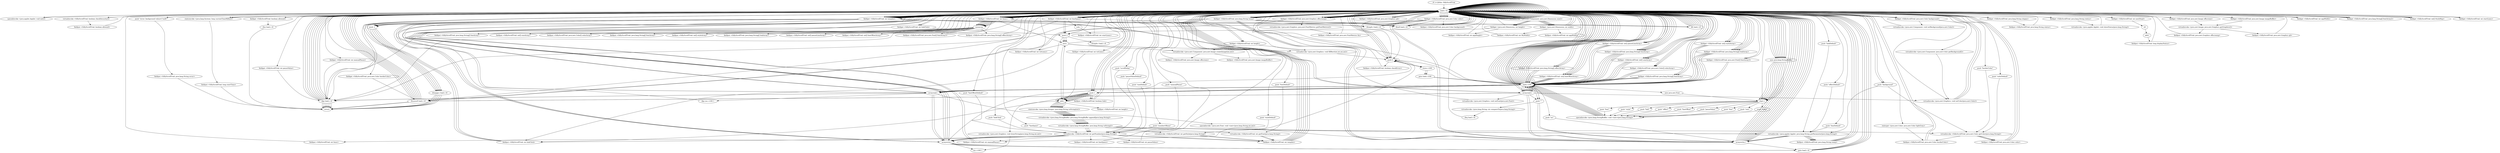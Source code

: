 digraph "" {
    "r0 := @this: SillyScrollTrial"
    "load.r r0"
    "r0 := @this: SillyScrollTrial"->"load.r r0";
    "specialinvoke <java.applet.Applet: void init()>"
    "load.r r0"->"specialinvoke <java.applet.Applet: void init()>";
    "specialinvoke <java.applet.Applet: void init()>"->"load.r r0";
    "load.r r0"->"load.r r0";
    "virtualinvoke <SillyScrollTrial: boolean checkSecurity()>"
    "load.r r0"->"virtualinvoke <SillyScrollTrial: boolean checkSecurity()>";
    "fieldput <SillyScrollTrial: boolean allowed>"
    "virtualinvoke <SillyScrollTrial: boolean checkSecurity()>"->"fieldput <SillyScrollTrial: boolean allowed>";
    "fieldput <SillyScrollTrial: boolean allowed>"->"load.r r0";
    "fieldget <SillyScrollTrial: boolean allowed>"
    "load.r r0"->"fieldget <SillyScrollTrial: boolean allowed>";
    "ifne load.r r0"
    "fieldget <SillyScrollTrial: boolean allowed>"->"ifne load.r r0";
    "return"
    "ifne load.r r0"->"return";
    "ifne load.r r0"->"load.r r0";
    "load.r r0"->"load.r r0";
    "fieldget <SillyScrollTrial: java.lang.String slogan>"
    "load.r r0"->"fieldget <SillyScrollTrial: java.lang.String slogan>";
    "fieldput <SillyScrollTrial: java.lang.String status>"
    "fieldget <SillyScrollTrial: java.lang.String slogan>"->"fieldput <SillyScrollTrial: java.lang.String status>";
    "fieldput <SillyScrollTrial: java.lang.String status>"->"load.r r0";
    "load.r r0"->"load.r r0";
    "fieldget <SillyScrollTrial: java.lang.String status>"
    "load.r r0"->"fieldget <SillyScrollTrial: java.lang.String status>";
    "virtualinvoke <java.applet.Applet: void showStatus(java.lang.String)>"
    "fieldget <SillyScrollTrial: java.lang.String status>"->"virtualinvoke <java.applet.Applet: void showStatus(java.lang.String)>";
    "virtualinvoke <java.applet.Applet: void showStatus(java.lang.String)>"->"load.r r0";
    "staticinvoke <java.lang.System: long currentTimeMillis()>"
    "load.r r0"->"staticinvoke <java.lang.System: long currentTimeMillis()>";
    "staticinvoke <java.lang.System: long currentTimeMillis()>"->"load.r r0";
    "fieldget <SillyScrollTrial: int nextDispl>"
    "load.r r0"->"fieldget <SillyScrollTrial: int nextDispl>";
    "i2l"
    "fieldget <SillyScrollTrial: int nextDispl>"->"i2l";
    "add.l"
    "i2l"->"add.l";
    "fieldput <SillyScrollTrial: long displayStatus>"
    "add.l"->"fieldput <SillyScrollTrial: long displayStatus>";
    "fieldput <SillyScrollTrial: long displayStatus>"->"load.r r0";
    "load.r r0"->"load.r r0";
    "push \"numberOflines\""
    "load.r r0"->"push \"numberOflines\"";
    "virtualinvoke <SillyScrollTrial: int getNumber(java.lang.String)>"
    "push \"numberOflines\""->"virtualinvoke <SillyScrollTrial: int getNumber(java.lang.String)>";
    "fieldput <SillyScrollTrial: int lines>"
    "virtualinvoke <SillyScrollTrial: int getNumber(java.lang.String)>"->"fieldput <SillyScrollTrial: int lines>";
    "fieldput <SillyScrollTrial: int lines>"->"load.r r0";
    "fieldget <SillyScrollTrial: int lines>"
    "load.r r0"->"fieldget <SillyScrollTrial: int lines>";
    "ifge load.r r0"
    "fieldget <SillyScrollTrial: int lines>"->"ifge load.r r0";
    "ifge load.r r0"->"return";
    "ifge load.r r0"->"load.r r0";
    "load.r r0"->"load.r r0";
    "load.r r0"->"fieldget <SillyScrollTrial: int lines>";
    "newarray"
    "fieldget <SillyScrollTrial: int lines>"->"newarray";
    "fieldput <SillyScrollTrial: java.lang.String[] lineArray>"
    "newarray"->"fieldput <SillyScrollTrial: java.lang.String[] lineArray>";
    "fieldput <SillyScrollTrial: java.lang.String[] lineArray>"->"load.r r0";
    "load.r r0"->"load.r r0";
    "load.r r0"->"fieldget <SillyScrollTrial: int lines>";
    "fieldget <SillyScrollTrial: int lines>"->"newarray";
    "fieldput <SillyScrollTrial: int[] sizeArray>"
    "newarray"->"fieldput <SillyScrollTrial: int[] sizeArray>";
    "fieldput <SillyScrollTrial: int[] sizeArray>"->"load.r r0";
    "load.r r0"->"load.r r0";
    "load.r r0"->"fieldget <SillyScrollTrial: int lines>";
    "fieldget <SillyScrollTrial: int lines>"->"newarray";
    "fieldput <SillyScrollTrial: java.awt.Color[] colorArray>"
    "newarray"->"fieldput <SillyScrollTrial: java.awt.Color[] colorArray>";
    "fieldput <SillyScrollTrial: java.awt.Color[] colorArray>"->"load.r r0";
    "load.r r0"->"load.r r0";
    "load.r r0"->"fieldget <SillyScrollTrial: int lines>";
    "fieldget <SillyScrollTrial: int lines>"->"newarray";
    "fieldput <SillyScrollTrial: java.lang.String[] fontArray>"
    "newarray"->"fieldput <SillyScrollTrial: java.lang.String[] fontArray>";
    "fieldput <SillyScrollTrial: java.lang.String[] fontArray>"->"load.r r0";
    "load.r r0"->"load.r r0";
    "load.r r0"->"fieldget <SillyScrollTrial: int lines>";
    "fieldget <SillyScrollTrial: int lines>"->"newarray";
    "fieldput <SillyScrollTrial: int[] styleArray>"
    "newarray"->"fieldput <SillyScrollTrial: int[] styleArray>";
    "fieldput <SillyScrollTrial: int[] styleArray>"->"load.r r0";
    "load.r r0"->"load.r r0";
    "load.r r0"->"fieldget <SillyScrollTrial: int lines>";
    "fieldget <SillyScrollTrial: int lines>"->"newarray";
    "fieldput <SillyScrollTrial: java.lang.String[] linkArray>"
    "newarray"->"fieldput <SillyScrollTrial: java.lang.String[] linkArray>";
    "fieldput <SillyScrollTrial: java.lang.String[] linkArray>"->"load.r r0";
    "load.r r0"->"load.r r0";
    "load.r r0"->"fieldget <SillyScrollTrial: int lines>";
    "fieldget <SillyScrollTrial: int lines>"->"newarray";
    "fieldput <SillyScrollTrial: int[] pauseLineArray>"
    "newarray"->"fieldput <SillyScrollTrial: int[] pauseLineArray>";
    "fieldput <SillyScrollTrial: int[] pauseLineArray>"->"load.r r0";
    "load.r r0"->"load.r r0";
    "load.r r0"->"fieldget <SillyScrollTrial: int lines>";
    "fieldget <SillyScrollTrial: int lines>"->"newarray";
    "fieldput <SillyScrollTrial: int[] lineOffsetArray>"
    "newarray"->"fieldput <SillyScrollTrial: int[] lineOffsetArray>";
    "fieldput <SillyScrollTrial: int[] lineOffsetArray>"->"load.r r0";
    "load.r r0"->"load.r r0";
    "load.r r0"->"fieldget <SillyScrollTrial: int lines>";
    "fieldget <SillyScrollTrial: int lines>"->"newarray";
    "fieldput <SillyScrollTrial: java.awt.Font[] fontArray3>"
    "newarray"->"fieldput <SillyScrollTrial: java.awt.Font[] fontArray3>";
    "fieldput <SillyScrollTrial: java.awt.Font[] fontArray3>"->"load.r r0";
    "load.r r0"->"load.r r0";
    "load.r r0"->"fieldget <SillyScrollTrial: int lines>";
    "fieldget <SillyScrollTrial: int lines>"->"newarray";
    "fieldput <SillyScrollTrial: java.lang.String[] effectArray>"
    "newarray"->"fieldput <SillyScrollTrial: java.lang.String[] effectArray>";
    "fieldput <SillyScrollTrial: java.lang.String[] effectArray>"->"load.r r0";
    "load.r r0"->"load.r r0";
    "push \"borderColor\""
    "load.r r0"->"push \"borderColor\"";
    "virtualinvoke <SillyScrollTrial: java.awt.Color getColor(java.lang.String)>"
    "push \"borderColor\""->"virtualinvoke <SillyScrollTrial: java.awt.Color getColor(java.lang.String)>";
    "fieldput <SillyScrollTrial: java.awt.Color borderColor>"
    "virtualinvoke <SillyScrollTrial: java.awt.Color getColor(java.lang.String)>"->"fieldput <SillyScrollTrial: java.awt.Color borderColor>";
    "fieldput <SillyScrollTrial: java.awt.Color borderColor>"->"load.r r0";
    "fieldget <SillyScrollTrial: java.awt.Color borderColor>"
    "load.r r0"->"fieldget <SillyScrollTrial: java.awt.Color borderColor>";
    "ifnonnull load.r r0"
    "fieldget <SillyScrollTrial: java.awt.Color borderColor>"->"ifnonnull load.r r0";
    "ifnonnull load.r r0"->"load.r r0";
    "staticget <java.awt.Color: java.awt.Color lightGray>"
    "load.r r0"->"staticget <java.awt.Color: java.awt.Color lightGray>";
    "staticget <java.awt.Color: java.awt.Color lightGray>"->"fieldput <SillyScrollTrial: java.awt.Color borderColor>";
    "fieldput <SillyScrollTrial: java.awt.Color borderColor>"->"load.r r0";
    "load.r r0"->"load.r r0";
    "push \"manualPause\""
    "load.r r0"->"push \"manualPause\"";
    "push \"manualPause\""->"virtualinvoke <SillyScrollTrial: int getNumber(java.lang.String)>";
    "fieldput <SillyScrollTrial: int manualPause>"
    "virtualinvoke <SillyScrollTrial: int getNumber(java.lang.String)>"->"fieldput <SillyScrollTrial: int manualPause>";
    "fieldput <SillyScrollTrial: int manualPause>"->"load.r r0";
    "fieldget <SillyScrollTrial: int manualPause>"
    "load.r r0"->"fieldget <SillyScrollTrial: int manualPause>";
    "fieldget <SillyScrollTrial: int manualPause>"->"ifge load.r r0";
    "ifge load.r r0"->"load.r r0";
    "push 0"
    "load.r r0"->"push 0";
    "push 0"->"fieldput <SillyScrollTrial: int manualPause>";
    "fieldput <SillyScrollTrial: int manualPause>"->"load.r r0";
    "load.r r0"->"load.r r0";
    "push \"linkClick\""
    "load.r r0"->"push \"linkClick\"";
    "push \"linkClick\""->"virtualinvoke <SillyScrollTrial: int getNumber(java.lang.String)>";
    "fieldput <SillyScrollTrial: int linkClick>"
    "virtualinvoke <SillyScrollTrial: int getNumber(java.lang.String)>"->"fieldput <SillyScrollTrial: int linkClick>";
    "fieldput <SillyScrollTrial: int linkClick>"->"load.r r0";
    "fieldget <SillyScrollTrial: int linkClick>"
    "load.r r0"->"fieldget <SillyScrollTrial: int linkClick>";
    "fieldget <SillyScrollTrial: int linkClick>"->"ifge load.r r0";
    "ifge load.r r0"->"load.r r0";
    "push 1"
    "load.r r0"->"push 1";
    "push 1"->"fieldput <SillyScrollTrial: int linkClick>";
    "fieldput <SillyScrollTrial: int linkClick>"->"load.r r0";
    "load.r r0"->"fieldget <SillyScrollTrial: int linkClick>";
    "push 2"
    "fieldget <SillyScrollTrial: int linkClick>"->"push 2";
    "ifcmple.i load.r r0"
    "push 2"->"ifcmple.i load.r r0";
    "ifcmple.i load.r r0"->"load.r r0";
    "load.r r0"->"push 2";
    "push 2"->"fieldput <SillyScrollTrial: int linkClick>";
    "fieldput <SillyScrollTrial: int linkClick>"->"load.r r0";
    "load.r r0"->"load.r r0";
    "push \"background\""
    "load.r r0"->"push \"background\"";
    "virtualinvoke <java.applet.Applet: java.lang.String getParameter(java.lang.String)>"
    "push \"background\""->"virtualinvoke <java.applet.Applet: java.lang.String getParameter(java.lang.String)>";
    "fieldput <SillyScrollTrial: java.lang.String temp>"
    "virtualinvoke <java.applet.Applet: java.lang.String getParameter(java.lang.String)>"->"fieldput <SillyScrollTrial: java.lang.String temp>";
    "fieldput <SillyScrollTrial: java.lang.String temp>"->"load.r r0";
    "fieldget <SillyScrollTrial: java.lang.String temp>"
    "load.r r0"->"fieldget <SillyScrollTrial: java.lang.String temp>";
    "fieldget <SillyScrollTrial: java.lang.String temp>"->"ifnonnull load.r r0";
    "ifnonnull load.r r0"->"load.r r0";
    "push \"error: background value=\\\"null\\\"\""
    "load.r r0"->"push \"error: background value=\\\"null\\\"\"";
    "fieldput <SillyScrollTrial: java.lang.String error>"
    "push \"error: background value=\\\"null\\\"\""->"fieldput <SillyScrollTrial: java.lang.String error>";
    "fieldput <SillyScrollTrial: java.lang.String error>"->"return";
    "ifnonnull load.r r0"->"load.r r0";
    "load.r r0"->"load.r r0";
    "load.r r0"->"push \"background\"";
    "push \"background\""->"virtualinvoke <SillyScrollTrial: java.awt.Color getColor(java.lang.String)>";
    "fieldput <SillyScrollTrial: java.awt.Color color>"
    "virtualinvoke <SillyScrollTrial: java.awt.Color getColor(java.lang.String)>"->"fieldput <SillyScrollTrial: java.awt.Color color>";
    "fieldput <SillyScrollTrial: java.awt.Color color>"->"load.r r0";
    "fieldget <SillyScrollTrial: java.awt.Color color>"
    "load.r r0"->"fieldget <SillyScrollTrial: java.awt.Color color>";
    "fieldget <SillyScrollTrial: java.awt.Color color>"->"ifnonnull load.r r0";
    "ifnonnull load.r r0"->"return";
    "ifnonnull load.r r0"->"load.r r0";
    "load.r r0"->"load.r r0";
    "load.r r0"->"fieldget <SillyScrollTrial: java.awt.Color color>";
    "fieldput <SillyScrollTrial: java.awt.Color background>"
    "fieldget <SillyScrollTrial: java.awt.Color color>"->"fieldput <SillyScrollTrial: java.awt.Color background>";
    "fieldput <SillyScrollTrial: java.awt.Color background>"->"load.r r0";
    "load.r r0"->"load.r r0";
    "fieldget <SillyScrollTrial: java.awt.Color background>"
    "load.r r0"->"fieldget <SillyScrollTrial: java.awt.Color background>";
    "virtualinvoke <java.awt.Component: void setBackground(java.awt.Color)>"
    "fieldget <SillyScrollTrial: java.awt.Color background>"->"virtualinvoke <java.awt.Component: void setBackground(java.awt.Color)>";
    "virtualinvoke <java.awt.Component: void setBackground(java.awt.Color)>"->"load.r r0";
    "load.r r0"->"load.r r0";
    "push \"lineSpace\""
    "load.r r0"->"push \"lineSpace\"";
    "push \"lineSpace\""->"virtualinvoke <SillyScrollTrial: int getNumber(java.lang.String)>";
    "fieldput <SillyScrollTrial: int lineSpace>"
    "virtualinvoke <SillyScrollTrial: int getNumber(java.lang.String)>"->"fieldput <SillyScrollTrial: int lineSpace>";
    "fieldput <SillyScrollTrial: int lineSpace>"->"load.r r0";
    "fieldget <SillyScrollTrial: int lineSpace>"
    "load.r r0"->"fieldget <SillyScrollTrial: int lineSpace>";
    "fieldget <SillyScrollTrial: int lineSpace>"->"ifge load.r r0";
    "ifge load.r r0"->"return";
    "ifge load.r r0"->"load.r r0";
    "load.r r0"->"load.r r0";
    "push \"scrollDelay\""
    "load.r r0"->"push \"scrollDelay\"";
    "push \"scrollDelay\""->"virtualinvoke <SillyScrollTrial: int getNumber(java.lang.String)>";
    "fieldput <SillyScrollTrial: int pauseValue>"
    "virtualinvoke <SillyScrollTrial: int getNumber(java.lang.String)>"->"fieldput <SillyScrollTrial: int pauseValue>";
    "fieldput <SillyScrollTrial: int pauseValue>"->"load.r r0";
    "fieldget <SillyScrollTrial: int pauseValue>"
    "load.r r0"->"fieldget <SillyScrollTrial: int pauseValue>";
    "fieldget <SillyScrollTrial: int pauseValue>"->"ifge load.r r0";
    "ifge load.r r0"->"return";
    "ifge load.r r0"->"load.r r0";
    "load.r r0"->"load.r r0";
    "virtualinvoke <java.awt.Component: java.awt.Dimension size()>"
    "load.r r0"->"virtualinvoke <java.awt.Component: java.awt.Dimension size()>";
    "fieldget <java.awt.Dimension: int height>"
    "virtualinvoke <java.awt.Component: java.awt.Dimension size()>"->"fieldget <java.awt.Dimension: int height>";
    "fieldget <java.awt.Dimension: int height>"->"load.r r0";
    "load.r r0"->"fieldget <SillyScrollTrial: int lineSpace>";
    "sub.i"
    "fieldget <SillyScrollTrial: int lineSpace>"->"sub.i";
    "fieldput <SillyScrollTrial: int startLines>"
    "sub.i"->"fieldput <SillyScrollTrial: int startLines>";
    "fieldput <SillyScrollTrial: int startLines>"->"load.r r0";
    "load.r r0"->"load.r r0";
    "load.r r0"->"fieldget <SillyScrollTrial: int lineSpace>";
    "fieldget <SillyScrollTrial: int lineSpace>"->"load.r r0";
    "load.r r0"->"fieldget <SillyScrollTrial: int lines>";
    "mul.i"
    "fieldget <SillyScrollTrial: int lines>"->"mul.i";
    "fieldput <SillyScrollTrial: int totLines>"
    "mul.i"->"fieldput <SillyScrollTrial: int totLines>";
    "fieldput <SillyScrollTrial: int totLines>"->"load.r r0";
    "load.r r0"->"load.r r0";
    "load.r r0"->"virtualinvoke <java.awt.Component: java.awt.Dimension size()>";
    "virtualinvoke <java.awt.Component: java.awt.Dimension size()>"->"fieldget <java.awt.Dimension: int height>";
    "fieldget <java.awt.Dimension: int height>"->"push 2";
    "push 2"->"mul.i";
    "mul.i"->"load.r r0";
    "fieldget <SillyScrollTrial: int totLines>"
    "load.r r0"->"fieldget <SillyScrollTrial: int totLines>";
    "add.i"
    "fieldget <SillyScrollTrial: int totLines>"->"add.i";
    "fieldput <SillyScrollTrial: int height>"
    "add.i"->"fieldput <SillyScrollTrial: int height>";
    "fieldput <SillyScrollTrial: int height>"->"load.r r0";
    "load.r r0"->"load.r r0";
    "load.r r0"->"load.r r0";
    "load.r r0"->"virtualinvoke <java.awt.Component: java.awt.Dimension size()>";
    "fieldget <java.awt.Dimension: int width>"
    "virtualinvoke <java.awt.Component: java.awt.Dimension size()>"->"fieldget <java.awt.Dimension: int width>";
    "fieldget <java.awt.Dimension: int width>"->"load.r r0";
    "fieldget <SillyScrollTrial: int height>"
    "load.r r0"->"fieldget <SillyScrollTrial: int height>";
    "virtualinvoke <java.awt.Component: java.awt.Image createImage(int,int)>"
    "fieldget <SillyScrollTrial: int height>"->"virtualinvoke <java.awt.Component: java.awt.Image createImage(int,int)>";
    "fieldput <SillyScrollTrial: java.awt.Image offscreen>"
    "virtualinvoke <java.awt.Component: java.awt.Image createImage(int,int)>"->"fieldput <SillyScrollTrial: java.awt.Image offscreen>";
    "fieldput <SillyScrollTrial: java.awt.Image offscreen>"->"load.r r0";
    "load.r r0"->"load.r r0";
    "fieldget <SillyScrollTrial: java.awt.Image offscreen>"
    "load.r r0"->"fieldget <SillyScrollTrial: java.awt.Image offscreen>";
    "virtualinvoke <java.awt.Image: java.awt.Graphics getGraphics()>"
    "fieldget <SillyScrollTrial: java.awt.Image offscreen>"->"virtualinvoke <java.awt.Image: java.awt.Graphics getGraphics()>";
    "fieldput <SillyScrollTrial: java.awt.Graphics offscreeng>"
    "virtualinvoke <java.awt.Image: java.awt.Graphics getGraphics()>"->"fieldput <SillyScrollTrial: java.awt.Graphics offscreeng>";
    "fieldput <SillyScrollTrial: java.awt.Graphics offscreeng>"->"load.r r0";
    "fieldget <SillyScrollTrial: java.awt.Graphics offscreeng>"
    "load.r r0"->"fieldget <SillyScrollTrial: java.awt.Graphics offscreeng>";
    "fieldget <SillyScrollTrial: java.awt.Graphics offscreeng>"->"load.r r0";
    "virtualinvoke <java.awt.Component: java.awt.Color getBackground()>"
    "load.r r0"->"virtualinvoke <java.awt.Component: java.awt.Color getBackground()>";
    "virtualinvoke <java.awt.Graphics: void setColor(java.awt.Color)>"
    "virtualinvoke <java.awt.Component: java.awt.Color getBackground()>"->"virtualinvoke <java.awt.Graphics: void setColor(java.awt.Color)>";
    "virtualinvoke <java.awt.Graphics: void setColor(java.awt.Color)>"->"load.r r0";
    "load.r r0"->"fieldget <SillyScrollTrial: java.awt.Graphics offscreeng>";
    "fieldget <SillyScrollTrial: java.awt.Graphics offscreeng>"->"push 0";
    "push 0"->"push 0";
    "push 0"->"load.r r0";
    "load.r r0"->"virtualinvoke <java.awt.Component: java.awt.Dimension size()>";
    "virtualinvoke <java.awt.Component: java.awt.Dimension size()>"->"fieldget <java.awt.Dimension: int width>";
    "fieldget <java.awt.Dimension: int width>"->"load.r r0";
    "load.r r0"->"fieldget <SillyScrollTrial: int height>";
    "virtualinvoke <java.awt.Graphics: void fillRect(int,int,int,int)>"
    "fieldget <SillyScrollTrial: int height>"->"virtualinvoke <java.awt.Graphics: void fillRect(int,int,int,int)>";
    "virtualinvoke <java.awt.Graphics: void fillRect(int,int,int,int)>"->"push 0";
    "store.i i100"
    "push 0"->"store.i i100";
    "goto load.i i100"
    "store.i i100"->"goto load.i i100";
    "load.i i100"
    "goto load.i i100"->"load.i i100";
    "load.i i100"->"load.r r0";
    "load.r r0"->"fieldget <SillyScrollTrial: int lines>";
    "ifcmplt.i load.r r0"
    "fieldget <SillyScrollTrial: int lines>"->"ifcmplt.i load.r r0";
    "ifcmplt.i load.r r0"->"push 0";
    "push 0"->"store.i i100";
    "store.i i100"->"goto load.i i100";
    "goto load.i i100"->"load.i i100";
    "load.i i100"->"load.r r0";
    "load.r r0"->"fieldget <SillyScrollTrial: int lines>";
    "fieldget <SillyScrollTrial: int lines>"->"ifcmplt.i load.r r0";
    "ifcmplt.i load.r r0"->"load.r r0";
    "load.r r0"->"push 0";
    "fieldput <SillyScrollTrial: boolean checkError>"
    "push 0"->"fieldput <SillyScrollTrial: boolean checkError>";
    "fieldput <SillyScrollTrial: boolean checkError>"->"load.r r0";
    "load.r r0"->"load.r r0";
    "load.r r0"->"virtualinvoke <java.awt.Component: java.awt.Dimension size()>";
    "virtualinvoke <java.awt.Component: java.awt.Dimension size()>"->"fieldget <java.awt.Dimension: int width>";
    "fieldput <SillyScrollTrial: int MyWidth>"
    "fieldget <java.awt.Dimension: int width>"->"fieldput <SillyScrollTrial: int MyWidth>";
    "fieldput <SillyScrollTrial: int MyWidth>"->"load.r r0";
    "load.r r0"->"load.r r0";
    "load.r r0"->"virtualinvoke <java.awt.Component: java.awt.Dimension size()>";
    "virtualinvoke <java.awt.Component: java.awt.Dimension size()>"->"fieldget <java.awt.Dimension: int width>";
    "fieldput <SillyScrollTrial: int appWidth>"
    "fieldget <java.awt.Dimension: int width>"->"fieldput <SillyScrollTrial: int appWidth>";
    "fieldput <SillyScrollTrial: int appWidth>"->"load.r r0";
    "load.r r0"->"load.r r0";
    "load.r r0"->"virtualinvoke <java.awt.Component: java.awt.Dimension size()>";
    "virtualinvoke <java.awt.Component: java.awt.Dimension size()>"->"fieldget <java.awt.Dimension: int height>";
    "fieldput <SillyScrollTrial: int appHeight>"
    "fieldget <java.awt.Dimension: int height>"->"fieldput <SillyScrollTrial: int appHeight>";
    "fieldput <SillyScrollTrial: int appHeight>"->"load.r r0";
    "load.r r0"->"load.r r0";
    "load.r r0"->"load.r r0";
    "fieldget <SillyScrollTrial: int appWidth>"
    "load.r r0"->"fieldget <SillyScrollTrial: int appWidth>";
    "fieldget <SillyScrollTrial: int appWidth>"->"load.r r0";
    "load.r r0"->"fieldget <SillyScrollTrial: int lineSpace>";
    "fieldget <SillyScrollTrial: int lineSpace>"->"push 2";
    "push 2"->"mul.i";
    "mul.i"->"virtualinvoke <java.awt.Component: java.awt.Image createImage(int,int)>";
    "fieldput <SillyScrollTrial: java.awt.Image imageBuffer>"
    "virtualinvoke <java.awt.Component: java.awt.Image createImage(int,int)>"->"fieldput <SillyScrollTrial: java.awt.Image imageBuffer>";
    "fieldput <SillyScrollTrial: java.awt.Image imageBuffer>"->"load.r r0";
    "load.r r0"->"load.r r0";
    "fieldget <SillyScrollTrial: java.awt.Image imageBuffer>"
    "load.r r0"->"fieldget <SillyScrollTrial: java.awt.Image imageBuffer>";
    "fieldget <SillyScrollTrial: java.awt.Image imageBuffer>"->"virtualinvoke <java.awt.Image: java.awt.Graphics getGraphics()>";
    "fieldput <SillyScrollTrial: java.awt.Graphics gb>"
    "virtualinvoke <java.awt.Image: java.awt.Graphics getGraphics()>"->"fieldput <SillyScrollTrial: java.awt.Graphics gb>";
    "fieldput <SillyScrollTrial: java.awt.Graphics gb>"->"load.r r0";
    "fieldget <SillyScrollTrial: java.awt.Graphics gb>"
    "load.r r0"->"fieldget <SillyScrollTrial: java.awt.Graphics gb>";
    "fieldget <SillyScrollTrial: java.awt.Graphics gb>"->"load.r r0";
    "load.r r0"->"fieldget <SillyScrollTrial: java.awt.Color background>";
    "fieldget <SillyScrollTrial: java.awt.Color background>"->"virtualinvoke <java.awt.Graphics: void setColor(java.awt.Color)>";
    "virtualinvoke <java.awt.Graphics: void setColor(java.awt.Color)>"->"load.r r0";
    "load.r r0"->"fieldget <SillyScrollTrial: java.awt.Graphics gb>";
    "fieldget <SillyScrollTrial: java.awt.Graphics gb>"->"push 0";
    "push 0"->"push 0";
    "push 0"->"load.r r0";
    "load.r r0"->"virtualinvoke <java.awt.Component: java.awt.Dimension size()>";
    "virtualinvoke <java.awt.Component: java.awt.Dimension size()>"->"fieldget <java.awt.Dimension: int width>";
    "fieldget <java.awt.Dimension: int width>"->"load.r r0";
    "load.r r0"->"fieldget <SillyScrollTrial: int lineSpace>";
    "fieldget <SillyScrollTrial: int lineSpace>"->"push 2";
    "push 2"->"mul.i";
    "mul.i"->"virtualinvoke <java.awt.Graphics: void fillRect(int,int,int,int)>";
    "virtualinvoke <java.awt.Graphics: void fillRect(int,int,int,int)>"->"load.r r0";
    "load.r r0"->"staticinvoke <java.lang.System: long currentTimeMillis()>";
    "fieldput <SillyScrollTrial: long startTime>"
    "staticinvoke <java.lang.System: long currentTimeMillis()>"->"fieldput <SillyScrollTrial: long startTime>";
    "fieldput <SillyScrollTrial: long startTime>"->"return";
    "ifcmplt.i load.r r0"->"load.r r0";
    "load.r r0"->"load.r r0";
    "new java.lang.StringBuffer"
    "load.r r0"->"new java.lang.StringBuffer";
    "dup1.r"
    "new java.lang.StringBuffer"->"dup1.r";
    "push \"effect\""
    "dup1.r"->"push \"effect\"";
    "specialinvoke <java.lang.StringBuffer: void <init>(java.lang.String)>"
    "push \"effect\""->"specialinvoke <java.lang.StringBuffer: void <init>(java.lang.String)>";
    "specialinvoke <java.lang.StringBuffer: void <init>(java.lang.String)>"->"load.i i100";
    "load.i i100"->"push 1";
    "push 1"->"add.i";
    "staticinvoke <java.lang.Integer: java.lang.String toString(int)>"
    "add.i"->"staticinvoke <java.lang.Integer: java.lang.String toString(int)>";
    "virtualinvoke <java.lang.StringBuffer: java.lang.StringBuffer append(java.lang.String)>"
    "staticinvoke <java.lang.Integer: java.lang.String toString(int)>"->"virtualinvoke <java.lang.StringBuffer: java.lang.StringBuffer append(java.lang.String)>";
    "virtualinvoke <java.lang.StringBuffer: java.lang.String toString()>"
    "virtualinvoke <java.lang.StringBuffer: java.lang.StringBuffer append(java.lang.String)>"->"virtualinvoke <java.lang.StringBuffer: java.lang.String toString()>";
    "virtualinvoke <java.lang.StringBuffer: java.lang.String toString()>"->"virtualinvoke <java.applet.Applet: java.lang.String getParameter(java.lang.String)>";
    "virtualinvoke <java.applet.Applet: java.lang.String getParameter(java.lang.String)>"->"fieldput <SillyScrollTrial: java.lang.String temp>";
    "fieldput <SillyScrollTrial: java.lang.String temp>"->"load.r r0";
    "load.r r0"->"fieldget <SillyScrollTrial: java.lang.String temp>";
    "ifnull load.r r0"
    "fieldget <SillyScrollTrial: java.lang.String temp>"->"ifnull load.r r0";
    "ifnull load.r r0"->"load.r r0";
    "fieldget <SillyScrollTrial: java.lang.String[] effectArray>"
    "load.r r0"->"fieldget <SillyScrollTrial: java.lang.String[] effectArray>";
    "fieldget <SillyScrollTrial: java.lang.String[] effectArray>"->"load.i i100";
    "load.i i100"->"load.r r0";
    "load.r r0"->"fieldget <SillyScrollTrial: java.lang.String temp>";
    "arraywrite.r"
    "fieldget <SillyScrollTrial: java.lang.String temp>"->"arraywrite.r";
    "arraywrite.r"->"load.r r0";
    "load.r r0"->"load.r r0";
    "load.r r0"->"new java.lang.StringBuffer";
    "new java.lang.StringBuffer"->"dup1.r";
    "push \"lineOffset\""
    "dup1.r"->"push \"lineOffset\"";
    "push \"lineOffset\""->"specialinvoke <java.lang.StringBuffer: void <init>(java.lang.String)>";
    "specialinvoke <java.lang.StringBuffer: void <init>(java.lang.String)>"->"load.i i100";
    "load.i i100"->"push 1";
    "push 1"->"add.i";
    "add.i"->"staticinvoke <java.lang.Integer: java.lang.String toString(int)>";
    "staticinvoke <java.lang.Integer: java.lang.String toString(int)>"->"virtualinvoke <java.lang.StringBuffer: java.lang.StringBuffer append(java.lang.String)>";
    "virtualinvoke <java.lang.StringBuffer: java.lang.StringBuffer append(java.lang.String)>"->"virtualinvoke <java.lang.StringBuffer: java.lang.String toString()>";
    "virtualinvoke <java.lang.StringBuffer: java.lang.String toString()>"->"virtualinvoke <SillyScrollTrial: int getNumber(java.lang.String)>";
    "fieldput <SillyScrollTrial: int tempInt>"
    "virtualinvoke <SillyScrollTrial: int getNumber(java.lang.String)>"->"fieldput <SillyScrollTrial: int tempInt>";
    "fieldput <SillyScrollTrial: int tempInt>"->"load.r r0";
    "fieldget <SillyScrollTrial: int tempInt>"
    "load.r r0"->"fieldget <SillyScrollTrial: int tempInt>";
    "iflt load.r r0"
    "fieldget <SillyScrollTrial: int tempInt>"->"iflt load.r r0";
    "iflt load.r r0"->"load.r r0";
    "fieldget <SillyScrollTrial: int[] lineOffsetArray>"
    "load.r r0"->"fieldget <SillyScrollTrial: int[] lineOffsetArray>";
    "fieldget <SillyScrollTrial: int[] lineOffsetArray>"->"load.i i100";
    "load.i i100"->"load.r r0";
    "load.r r0"->"fieldget <SillyScrollTrial: int tempInt>";
    "arraywrite.i"
    "fieldget <SillyScrollTrial: int tempInt>"->"arraywrite.i";
    "goto load.r r0"
    "arraywrite.i"->"goto load.r r0";
    "goto load.r r0"->"load.r r0";
    "load.r r0"->"load.r r0";
    "load.r r0"->"new java.lang.StringBuffer";
    "new java.lang.StringBuffer"->"dup1.r";
    "push \"pauseValue\""
    "dup1.r"->"push \"pauseValue\"";
    "push \"pauseValue\""->"specialinvoke <java.lang.StringBuffer: void <init>(java.lang.String)>";
    "specialinvoke <java.lang.StringBuffer: void <init>(java.lang.String)>"->"load.i i100";
    "load.i i100"->"push 1";
    "push 1"->"add.i";
    "add.i"->"staticinvoke <java.lang.Integer: java.lang.String toString(int)>";
    "staticinvoke <java.lang.Integer: java.lang.String toString(int)>"->"virtualinvoke <java.lang.StringBuffer: java.lang.StringBuffer append(java.lang.String)>";
    "virtualinvoke <java.lang.StringBuffer: java.lang.StringBuffer append(java.lang.String)>"->"virtualinvoke <java.lang.StringBuffer: java.lang.String toString()>";
    "virtualinvoke <java.lang.StringBuffer: java.lang.String toString()>"->"virtualinvoke <SillyScrollTrial: int getNumber(java.lang.String)>";
    "virtualinvoke <SillyScrollTrial: int getNumber(java.lang.String)>"->"fieldput <SillyScrollTrial: int tempInt>";
    "fieldput <SillyScrollTrial: int tempInt>"->"load.r r0";
    "load.r r0"->"fieldget <SillyScrollTrial: int tempInt>";
    "fieldget <SillyScrollTrial: int tempInt>"->"iflt load.r r0";
    "iflt load.r r0"->"load.r r0";
    "fieldget <SillyScrollTrial: int[] pauseLineArray>"
    "load.r r0"->"fieldget <SillyScrollTrial: int[] pauseLineArray>";
    "fieldget <SillyScrollTrial: int[] pauseLineArray>"->"load.i i100";
    "load.i i100"->"load.r r0";
    "load.r r0"->"fieldget <SillyScrollTrial: int tempInt>";
    "fieldget <SillyScrollTrial: int tempInt>"->"arraywrite.i";
    "arraywrite.i"->"goto load.r r0";
    "goto load.r r0"->"load.r r0";
    "load.r r0"->"load.r r0";
    "load.r r0"->"new java.lang.StringBuffer";
    "new java.lang.StringBuffer"->"dup1.r";
    "push \"line\""
    "dup1.r"->"push \"line\"";
    "push \"line\""->"specialinvoke <java.lang.StringBuffer: void <init>(java.lang.String)>";
    "specialinvoke <java.lang.StringBuffer: void <init>(java.lang.String)>"->"load.i i100";
    "load.i i100"->"push 1";
    "push 1"->"add.i";
    "add.i"->"staticinvoke <java.lang.Integer: java.lang.String toString(int)>";
    "staticinvoke <java.lang.Integer: java.lang.String toString(int)>"->"virtualinvoke <java.lang.StringBuffer: java.lang.StringBuffer append(java.lang.String)>";
    "virtualinvoke <java.lang.StringBuffer: java.lang.StringBuffer append(java.lang.String)>"->"virtualinvoke <java.lang.StringBuffer: java.lang.String toString()>";
    "virtualinvoke <java.lang.StringBuffer: java.lang.String toString()>"->"virtualinvoke <java.applet.Applet: java.lang.String getParameter(java.lang.String)>";
    "virtualinvoke <java.applet.Applet: java.lang.String getParameter(java.lang.String)>"->"fieldput <SillyScrollTrial: java.lang.String temp>";
    "fieldput <SillyScrollTrial: java.lang.String temp>"->"load.r r0";
    "load.r r0"->"fieldget <SillyScrollTrial: java.lang.String temp>";
    "fieldget <SillyScrollTrial: java.lang.String temp>"->"ifnull load.r r0";
    "ifnull load.r r0"->"load.r r0";
    "fieldget <SillyScrollTrial: java.lang.String[] lineArray>"
    "load.r r0"->"fieldget <SillyScrollTrial: java.lang.String[] lineArray>";
    "fieldget <SillyScrollTrial: java.lang.String[] lineArray>"->"load.i i100";
    "load.i i100"->"load.r r0";
    "load.r r0"->"fieldget <SillyScrollTrial: java.lang.String temp>";
    "fieldget <SillyScrollTrial: java.lang.String temp>"->"arraywrite.r";
    "arraywrite.r"->"load.r r0";
    "load.r r0"->"load.r r0";
    "load.r r0"->"new java.lang.StringBuffer";
    "new java.lang.StringBuffer"->"dup1.r";
    "push \"size\""
    "dup1.r"->"push \"size\"";
    "push \"size\""->"specialinvoke <java.lang.StringBuffer: void <init>(java.lang.String)>";
    "specialinvoke <java.lang.StringBuffer: void <init>(java.lang.String)>"->"load.i i100";
    "load.i i100"->"push 1";
    "push 1"->"add.i";
    "add.i"->"staticinvoke <java.lang.Integer: java.lang.String toString(int)>";
    "staticinvoke <java.lang.Integer: java.lang.String toString(int)>"->"virtualinvoke <java.lang.StringBuffer: java.lang.StringBuffer append(java.lang.String)>";
    "virtualinvoke <java.lang.StringBuffer: java.lang.StringBuffer append(java.lang.String)>"->"virtualinvoke <java.lang.StringBuffer: java.lang.String toString()>";
    "virtualinvoke <java.lang.StringBuffer: java.lang.String toString()>"->"virtualinvoke <SillyScrollTrial: int getNumber(java.lang.String)>";
    "virtualinvoke <SillyScrollTrial: int getNumber(java.lang.String)>"->"fieldput <SillyScrollTrial: int tempInt>";
    "fieldput <SillyScrollTrial: int tempInt>"->"load.r r0";
    "load.r r0"->"fieldget <SillyScrollTrial: int tempInt>";
    "fieldget <SillyScrollTrial: int tempInt>"->"iflt load.r r0";
    "iflt load.r r0"->"load.r r0";
    "fieldget <SillyScrollTrial: int[] sizeArray>"
    "load.r r0"->"fieldget <SillyScrollTrial: int[] sizeArray>";
    "fieldget <SillyScrollTrial: int[] sizeArray>"->"load.i i100";
    "load.i i100"->"load.r r0";
    "load.r r0"->"fieldget <SillyScrollTrial: int tempInt>";
    "fieldget <SillyScrollTrial: int tempInt>"->"arraywrite.i";
    "arraywrite.i"->"goto load.r r0";
    "goto load.r r0"->"load.r r0";
    "load.r r0"->"load.r r0";
    "load.r r0"->"new java.lang.StringBuffer";
    "new java.lang.StringBuffer"->"dup1.r";
    "push \"color\""
    "dup1.r"->"push \"color\"";
    "push \"color\""->"specialinvoke <java.lang.StringBuffer: void <init>(java.lang.String)>";
    "specialinvoke <java.lang.StringBuffer: void <init>(java.lang.String)>"->"load.i i100";
    "load.i i100"->"push 1";
    "push 1"->"add.i";
    "add.i"->"staticinvoke <java.lang.Integer: java.lang.String toString(int)>";
    "staticinvoke <java.lang.Integer: java.lang.String toString(int)>"->"virtualinvoke <java.lang.StringBuffer: java.lang.StringBuffer append(java.lang.String)>";
    "virtualinvoke <java.lang.StringBuffer: java.lang.StringBuffer append(java.lang.String)>"->"virtualinvoke <java.lang.StringBuffer: java.lang.String toString()>";
    "virtualinvoke <java.lang.StringBuffer: java.lang.String toString()>"->"virtualinvoke <SillyScrollTrial: java.awt.Color getColor(java.lang.String)>";
    "virtualinvoke <SillyScrollTrial: java.awt.Color getColor(java.lang.String)>"->"fieldput <SillyScrollTrial: java.awt.Color color>";
    "fieldput <SillyScrollTrial: java.awt.Color color>"->"load.r r0";
    "load.r r0"->"fieldget <SillyScrollTrial: java.awt.Color color>";
    "fieldget <SillyScrollTrial: java.awt.Color color>"->"ifnull load.r r0";
    "ifnull load.r r0"->"load.r r0";
    "fieldget <SillyScrollTrial: java.awt.Color[] colorArray>"
    "load.r r0"->"fieldget <SillyScrollTrial: java.awt.Color[] colorArray>";
    "fieldget <SillyScrollTrial: java.awt.Color[] colorArray>"->"load.i i100";
    "load.i i100"->"load.r r0";
    "load.r r0"->"fieldget <SillyScrollTrial: java.awt.Color color>";
    "fieldget <SillyScrollTrial: java.awt.Color color>"->"arraywrite.r";
    "arraywrite.r"->"load.r r0";
    "load.r r0"->"load.r r0";
    "load.r r0"->"new java.lang.StringBuffer";
    "new java.lang.StringBuffer"->"dup1.r";
    "push \"font\""
    "dup1.r"->"push \"font\"";
    "push \"font\""->"specialinvoke <java.lang.StringBuffer: void <init>(java.lang.String)>";
    "specialinvoke <java.lang.StringBuffer: void <init>(java.lang.String)>"->"load.i i100";
    "load.i i100"->"push 1";
    "push 1"->"add.i";
    "add.i"->"staticinvoke <java.lang.Integer: java.lang.String toString(int)>";
    "staticinvoke <java.lang.Integer: java.lang.String toString(int)>"->"virtualinvoke <java.lang.StringBuffer: java.lang.StringBuffer append(java.lang.String)>";
    "virtualinvoke <java.lang.StringBuffer: java.lang.StringBuffer append(java.lang.String)>"->"virtualinvoke <java.lang.StringBuffer: java.lang.String toString()>";
    "virtualinvoke <SillyScrollTrial: int getFont(java.lang.String)>"
    "virtualinvoke <java.lang.StringBuffer: java.lang.String toString()>"->"virtualinvoke <SillyScrollTrial: int getFont(java.lang.String)>";
    "virtualinvoke <SillyScrollTrial: int getFont(java.lang.String)>"->"fieldput <SillyScrollTrial: int tempInt>";
    "fieldput <SillyScrollTrial: int tempInt>"->"load.r r0";
    "load.r r0"->"fieldget <SillyScrollTrial: int tempInt>";
    "fieldget <SillyScrollTrial: int tempInt>"->"iflt load.r r0";
    "iflt load.r r0"->"load.r r0";
    "fieldget <SillyScrollTrial: java.lang.String[] fontArray>"
    "load.r r0"->"fieldget <SillyScrollTrial: java.lang.String[] fontArray>";
    "fieldget <SillyScrollTrial: java.lang.String[] fontArray>"->"load.i i100";
    "load.i i100"->"load.r r0";
    "fieldget <SillyScrollTrial: java.lang.String[] fontArray2>"
    "load.r r0"->"fieldget <SillyScrollTrial: java.lang.String[] fontArray2>";
    "fieldget <SillyScrollTrial: java.lang.String[] fontArray2>"->"load.r r0";
    "load.r r0"->"fieldget <SillyScrollTrial: int tempInt>";
    "arrayread.r"
    "fieldget <SillyScrollTrial: int tempInt>"->"arrayread.r";
    "arrayread.r"->"arraywrite.r";
    "arraywrite.r"->"goto load.r r0";
    "goto load.r r0"->"load.r r0";
    "load.r r0"->"load.r r0";
    "load.r r0"->"new java.lang.StringBuffer";
    "new java.lang.StringBuffer"->"dup1.r";
    "push \"style\""
    "dup1.r"->"push \"style\"";
    "push \"style\""->"specialinvoke <java.lang.StringBuffer: void <init>(java.lang.String)>";
    "specialinvoke <java.lang.StringBuffer: void <init>(java.lang.String)>"->"load.i i100";
    "load.i i100"->"push 1";
    "push 1"->"add.i";
    "add.i"->"staticinvoke <java.lang.Integer: java.lang.String toString(int)>";
    "staticinvoke <java.lang.Integer: java.lang.String toString(int)>"->"virtualinvoke <java.lang.StringBuffer: java.lang.StringBuffer append(java.lang.String)>";
    "virtualinvoke <java.lang.StringBuffer: java.lang.StringBuffer append(java.lang.String)>"->"virtualinvoke <java.lang.StringBuffer: java.lang.String toString()>";
    "virtualinvoke <SillyScrollTrial: int getStyle(java.lang.String)>"
    "virtualinvoke <java.lang.StringBuffer: java.lang.String toString()>"->"virtualinvoke <SillyScrollTrial: int getStyle(java.lang.String)>";
    "virtualinvoke <SillyScrollTrial: int getStyle(java.lang.String)>"->"fieldput <SillyScrollTrial: int tempInt>";
    "fieldput <SillyScrollTrial: int tempInt>"->"load.r r0";
    "load.r r0"->"fieldget <SillyScrollTrial: int tempInt>";
    "fieldget <SillyScrollTrial: int tempInt>"->"iflt load.r r0";
    "iflt load.r r0"->"load.r r0";
    "fieldget <SillyScrollTrial: int[] styleArray>"
    "load.r r0"->"fieldget <SillyScrollTrial: int[] styleArray>";
    "fieldget <SillyScrollTrial: int[] styleArray>"->"load.i i100";
    "load.i i100"->"load.r r0";
    "fieldget <SillyScrollTrial: int[] StyleMap>"
    "load.r r0"->"fieldget <SillyScrollTrial: int[] StyleMap>";
    "fieldget <SillyScrollTrial: int[] StyleMap>"->"load.r r0";
    "load.r r0"->"fieldget <SillyScrollTrial: int tempInt>";
    "arrayread.i"
    "fieldget <SillyScrollTrial: int tempInt>"->"arrayread.i";
    "arrayread.i"->"arraywrite.i";
    "arraywrite.i"->"goto load.r r0";
    "goto load.r r0"->"load.r r0";
    "load.r r0"->"load.r r0";
    "load.r r0"->"new java.lang.StringBuffer";
    "new java.lang.StringBuffer"->"dup1.r";
    "push \"link\""
    "dup1.r"->"push \"link\"";
    "push \"link\""->"specialinvoke <java.lang.StringBuffer: void <init>(java.lang.String)>";
    "specialinvoke <java.lang.StringBuffer: void <init>(java.lang.String)>"->"load.i i100";
    "load.i i100"->"push 1";
    "push 1"->"add.i";
    "add.i"->"staticinvoke <java.lang.Integer: java.lang.String toString(int)>";
    "staticinvoke <java.lang.Integer: java.lang.String toString(int)>"->"virtualinvoke <java.lang.StringBuffer: java.lang.StringBuffer append(java.lang.String)>";
    "virtualinvoke <java.lang.StringBuffer: java.lang.StringBuffer append(java.lang.String)>"->"virtualinvoke <java.lang.StringBuffer: java.lang.String toString()>";
    "virtualinvoke <java.lang.StringBuffer: java.lang.String toString()>"->"virtualinvoke <java.applet.Applet: java.lang.String getParameter(java.lang.String)>";
    "virtualinvoke <java.applet.Applet: java.lang.String getParameter(java.lang.String)>"->"fieldput <SillyScrollTrial: java.lang.String temp>";
    "fieldput <SillyScrollTrial: java.lang.String temp>"->"load.r r0";
    "load.r r0"->"fieldget <SillyScrollTrial: java.lang.String temp>";
    "fieldget <SillyScrollTrial: java.lang.String temp>"->"ifnull load.r r0";
    "ifnull load.r r0"->"load.r r0";
    "fieldget <SillyScrollTrial: java.lang.String[] linkArray>"
    "load.r r0"->"fieldget <SillyScrollTrial: java.lang.String[] linkArray>";
    "fieldget <SillyScrollTrial: java.lang.String[] linkArray>"->"load.i i100";
    "load.i i100"->"load.r r0";
    "load.r r0"->"fieldget <SillyScrollTrial: java.lang.String temp>";
    "fieldget <SillyScrollTrial: java.lang.String temp>"->"arraywrite.r";
    "arraywrite.r"->"load.r r0";
    "load.r r0"->"push 1";
    "fieldput <SillyScrollTrial: boolean link>"
    "push 1"->"fieldput <SillyScrollTrial: boolean link>";
    "fieldput <SillyScrollTrial: boolean link>"->"load.r r0";
    "fieldget <SillyScrollTrial: java.awt.Font[] fontArray3>"
    "load.r r0"->"fieldget <SillyScrollTrial: java.awt.Font[] fontArray3>";
    "fieldget <SillyScrollTrial: java.awt.Font[] fontArray3>"->"load.i i100";
    "new java.awt.Font"
    "load.i i100"->"new java.awt.Font";
    "new java.awt.Font"->"dup1.r";
    "dup1.r"->"load.r r0";
    "load.r r0"->"fieldget <SillyScrollTrial: java.lang.String[] fontArray>";
    "fieldget <SillyScrollTrial: java.lang.String[] fontArray>"->"load.i i100";
    "load.i i100"->"arrayread.r";
    "arrayread.r"->"load.r r0";
    "load.r r0"->"fieldget <SillyScrollTrial: int[] styleArray>";
    "fieldget <SillyScrollTrial: int[] styleArray>"->"load.i i100";
    "load.i i100"->"arrayread.i";
    "arrayread.i"->"load.r r0";
    "load.r r0"->"fieldget <SillyScrollTrial: int[] sizeArray>";
    "fieldget <SillyScrollTrial: int[] sizeArray>"->"load.i i100";
    "load.i i100"->"arrayread.i";
    "specialinvoke <java.awt.Font: void <init>(java.lang.String,int,int)>"
    "arrayread.i"->"specialinvoke <java.awt.Font: void <init>(java.lang.String,int,int)>";
    "specialinvoke <java.awt.Font: void <init>(java.lang.String,int,int)>"->"arraywrite.r";
    "arraywrite.r"->"load.r r0";
    "load.r r0"->"fieldget <SillyScrollTrial: java.awt.Graphics offscreeng>";
    "fieldget <SillyScrollTrial: java.awt.Graphics offscreeng>"->"load.r r0";
    "load.r r0"->"fieldget <SillyScrollTrial: java.awt.Font[] fontArray3>";
    "fieldget <SillyScrollTrial: java.awt.Font[] fontArray3>"->"load.i i100";
    "load.i i100"->"arrayread.r";
    "virtualinvoke <java.awt.Graphics: void setFont(java.awt.Font)>"
    "arrayread.r"->"virtualinvoke <java.awt.Graphics: void setFont(java.awt.Font)>";
    "virtualinvoke <java.awt.Graphics: void setFont(java.awt.Font)>"->"load.r r0";
    "load.r r0"->"load.r r0";
    "load.r r0"->"fieldget <SillyScrollTrial: java.awt.Graphics offscreeng>";
    "virtualinvoke <java.awt.Graphics: java.awt.FontMetrics getFontMetrics()>"
    "fieldget <SillyScrollTrial: java.awt.Graphics offscreeng>"->"virtualinvoke <java.awt.Graphics: java.awt.FontMetrics getFontMetrics()>";
    "fieldput <SillyScrollTrial: java.awt.FontMetrics fm>"
    "virtualinvoke <java.awt.Graphics: java.awt.FontMetrics getFontMetrics()>"->"fieldput <SillyScrollTrial: java.awt.FontMetrics fm>";
    "fieldput <SillyScrollTrial: java.awt.FontMetrics fm>"->"load.r r0";
    "load.r r0"->"fieldget <SillyScrollTrial: java.awt.Graphics offscreeng>";
    "fieldget <SillyScrollTrial: java.awt.Graphics offscreeng>"->"load.r r0";
    "load.r r0"->"fieldget <SillyScrollTrial: java.awt.Color[] colorArray>";
    "fieldget <SillyScrollTrial: java.awt.Color[] colorArray>"->"load.i i100";
    "load.i i100"->"arrayread.r";
    "arrayread.r"->"virtualinvoke <java.awt.Graphics: void setColor(java.awt.Color)>";
    "virtualinvoke <java.awt.Graphics: void setColor(java.awt.Color)>"->"load.r r0";
    "load.r r0"->"fieldget <SillyScrollTrial: java.awt.Graphics offscreeng>";
    "fieldget <SillyScrollTrial: java.awt.Graphics offscreeng>"->"load.r r0";
    "load.r r0"->"fieldget <SillyScrollTrial: java.lang.String[] lineArray>";
    "fieldget <SillyScrollTrial: java.lang.String[] lineArray>"->"load.i i100";
    "load.i i100"->"arrayread.r";
    "arrayread.r"->"load.r r0";
    "load.r r0"->"fieldget <SillyScrollTrial: int[] lineOffsetArray>";
    "fieldget <SillyScrollTrial: int[] lineOffsetArray>"->"load.i i100";
    "load.i i100"->"arrayread.i";
    "arrayread.i"->"load.r r0";
    "fieldget <SillyScrollTrial: int startLines>"
    "load.r r0"->"fieldget <SillyScrollTrial: int startLines>";
    "fieldget <SillyScrollTrial: int startLines>"->"load.r r0";
    "load.r r0"->"fieldget <SillyScrollTrial: int lineSpace>";
    "fieldget <SillyScrollTrial: int lineSpace>"->"load.i i100";
    "load.i i100"->"push 1";
    "push 1"->"add.i";
    "add.i"->"mul.i";
    "mul.i"->"add.i";
    "virtualinvoke <java.awt.Graphics: void drawString(java.lang.String,int,int)>"
    "add.i"->"virtualinvoke <java.awt.Graphics: void drawString(java.lang.String,int,int)>";
    "inc.i i100 1"
    "virtualinvoke <java.awt.Graphics: void drawString(java.lang.String,int,int)>"->"inc.i i100 1";
    "iflt load.r r0"->"load.r r0";
    "load.r r0"->"fieldget <SillyScrollTrial: int tempInt>";
    "push -1"
    "fieldget <SillyScrollTrial: int tempInt>"->"push -1";
    "ifcmpge.i load.r r0"
    "push -1"->"ifcmpge.i load.r r0";
    "ifcmpge.i load.r r0"->"return";
    "iflt load.r r0"->"load.r r0";
    "load.r r0"->"fieldget <SillyScrollTrial: int tempInt>";
    "fieldget <SillyScrollTrial: int tempInt>"->"push -1";
    "push -1"->"ifcmpge.i load.r r0";
    "ifcmpge.i load.r r0"->"return";
    "iflt load.r r0"->"load.r r0";
    "load.r r0"->"fieldget <SillyScrollTrial: int tempInt>";
    "fieldget <SillyScrollTrial: int tempInt>"->"push -1";
    "push -1"->"ifcmpge.i load.r r0";
    "ifcmpge.i load.r r0"->"return";
    "iflt load.r r0"->"load.r r0";
    "load.r r0"->"fieldget <SillyScrollTrial: int tempInt>";
    "fieldget <SillyScrollTrial: int tempInt>"->"push -1";
    "push -1"->"ifcmpge.i load.r r0";
    "ifcmpge.i load.r r0"->"return";
    "iflt load.r r0"->"load.r r0";
    "load.r r0"->"fieldget <SillyScrollTrial: int tempInt>";
    "fieldget <SillyScrollTrial: int tempInt>"->"push -1";
    "push -1"->"ifcmpge.i load.r r0";
    "ifcmpge.i load.r r0"->"return";
    "ifcmplt.i load.r r0"->"load.r r0";
    "load.r r0"->"fieldget <SillyScrollTrial: java.lang.String[] effectArray>";
    "fieldget <SillyScrollTrial: java.lang.String[] effectArray>"->"load.i i100";
    "load.i i100"->"load.r r0";
    "push \"effectDefault\""
    "load.r r0"->"push \"effectDefault\"";
    "push \"effectDefault\""->"virtualinvoke <java.applet.Applet: java.lang.String getParameter(java.lang.String)>";
    "virtualinvoke <java.applet.Applet: java.lang.String getParameter(java.lang.String)>"->"arraywrite.r";
    "arraywrite.r"->"load.r r0";
    "load.r r0"->"fieldget <SillyScrollTrial: java.lang.String[] effectArray>";
    "fieldget <SillyScrollTrial: java.lang.String[] effectArray>"->"load.i i100";
    "load.i i100"->"arrayread.r";
    "arrayread.r"->"ifnonnull load.r r0";
    "ifnonnull load.r r0"->"load.r r0";
    "load.r r0"->"fieldget <SillyScrollTrial: java.lang.String[] lineArray>";
    "fieldget <SillyScrollTrial: java.lang.String[] lineArray>"->"load.i i100";
    "push \"no\""
    "load.i i100"->"push \"no\"";
    "push \"no\""->"arraywrite.r";
    "arraywrite.r"->"load.r r0";
    "load.r r0"->"fieldget <SillyScrollTrial: int[] pauseLineArray>";
    "fieldget <SillyScrollTrial: int[] pauseLineArray>"->"load.i i100";
    "load.i i100"->"load.r r0";
    "push \"pauseValueDefault\""
    "load.r r0"->"push \"pauseValueDefault\"";
    "push \"pauseValueDefault\""->"virtualinvoke <SillyScrollTrial: int getNumber(java.lang.String)>";
    "virtualinvoke <SillyScrollTrial: int getNumber(java.lang.String)>"->"arraywrite.i";
    "arraywrite.i"->"load.r r0";
    "load.r r0"->"fieldget <SillyScrollTrial: int[] pauseLineArray>";
    "fieldget <SillyScrollTrial: int[] pauseLineArray>"->"load.i i100";
    "load.i i100"->"arrayread.i";
    "arrayread.i"->"ifge load.r r0";
    "ifge load.r r0"->"return";
    "ifge load.r r0"->"load.r r0";
    "load.r r0"->"fieldget <SillyScrollTrial: java.lang.String[] lineArray>";
    "fieldget <SillyScrollTrial: java.lang.String[] lineArray>"->"load.i i100";
    "load.i i100"->"load.r r0";
    "push \"lineDefault\""
    "load.r r0"->"push \"lineDefault\"";
    "push \"lineDefault\""->"virtualinvoke <java.applet.Applet: java.lang.String getParameter(java.lang.String)>";
    "virtualinvoke <java.applet.Applet: java.lang.String getParameter(java.lang.String)>"->"arraywrite.r";
    "arraywrite.r"->"load.r r0";
    "load.r r0"->"fieldget <SillyScrollTrial: java.lang.String[] lineArray>";
    "fieldget <SillyScrollTrial: java.lang.String[] lineArray>"->"load.i i100";
    "load.i i100"->"arrayread.r";
    "arrayread.r"->"ifnonnull load.r r0";
    "ifnonnull load.r r0"->"load.r r0";
    "load.r r0"->"fieldget <SillyScrollTrial: java.lang.String[] lineArray>";
    "fieldget <SillyScrollTrial: java.lang.String[] lineArray>"->"load.i i100";
    "push \"\""
    "load.i i100"->"push \"\"";
    "push \"\""->"arraywrite.r";
    "arraywrite.r"->"load.r r0";
    "load.r r0"->"fieldget <SillyScrollTrial: int[] sizeArray>";
    "fieldget <SillyScrollTrial: int[] sizeArray>"->"load.i i100";
    "load.i i100"->"load.r r0";
    "push \"sizeDefault\""
    "load.r r0"->"push \"sizeDefault\"";
    "push \"sizeDefault\""->"virtualinvoke <SillyScrollTrial: int getNumber(java.lang.String)>";
    "virtualinvoke <SillyScrollTrial: int getNumber(java.lang.String)>"->"arraywrite.i";
    "arraywrite.i"->"load.r r0";
    "load.r r0"->"fieldget <SillyScrollTrial: int[] sizeArray>";
    "fieldget <SillyScrollTrial: int[] sizeArray>"->"load.i i100";
    "load.i i100"->"arrayread.i";
    "arrayread.i"->"ifge load.r r0";
    "ifge load.r r0"->"return";
    "ifge load.r r0"->"load.r r0";
    "load.r r0"->"load.r r0";
    "push \"colorDefault\""
    "load.r r0"->"push \"colorDefault\"";
    "push \"colorDefault\""->"virtualinvoke <SillyScrollTrial: java.awt.Color getColor(java.lang.String)>";
    "virtualinvoke <SillyScrollTrial: java.awt.Color getColor(java.lang.String)>"->"fieldput <SillyScrollTrial: java.awt.Color color>";
    "fieldput <SillyScrollTrial: java.awt.Color color>"->"load.r r0";
    "load.r r0"->"fieldget <SillyScrollTrial: java.awt.Color color>";
    "fieldget <SillyScrollTrial: java.awt.Color color>"->"ifnonnull load.r r0";
    "ifnonnull load.r r0"->"return";
    "ifnonnull load.r r0"->"load.r r0";
    "load.r r0"->"fieldget <SillyScrollTrial: java.awt.Color[] colorArray>";
    "fieldget <SillyScrollTrial: java.awt.Color[] colorArray>"->"load.i i100";
    "load.i i100"->"load.r r0";
    "load.r r0"->"fieldget <SillyScrollTrial: java.awt.Color color>";
    "fieldget <SillyScrollTrial: java.awt.Color color>"->"arraywrite.r";
    "arraywrite.r"->"load.r r0";
    "load.r r0"->"load.r r0";
    "push \"fontDefault\""
    "load.r r0"->"push \"fontDefault\"";
    "push \"fontDefault\""->"virtualinvoke <SillyScrollTrial: int getFont(java.lang.String)>";
    "virtualinvoke <SillyScrollTrial: int getFont(java.lang.String)>"->"fieldput <SillyScrollTrial: int tempInt>";
    "fieldput <SillyScrollTrial: int tempInt>"->"load.r r0";
    "load.r r0"->"fieldget <SillyScrollTrial: int tempInt>";
    "fieldget <SillyScrollTrial: int tempInt>"->"ifge load.r r0";
    "ifge load.r r0"->"return";
    "ifge load.r r0"->"load.r r0";
    "load.r r0"->"fieldget <SillyScrollTrial: java.lang.String[] fontArray>";
    "fieldget <SillyScrollTrial: java.lang.String[] fontArray>"->"load.i i100";
    "load.i i100"->"load.r r0";
    "load.r r0"->"fieldget <SillyScrollTrial: java.lang.String[] fontArray2>";
    "fieldget <SillyScrollTrial: java.lang.String[] fontArray2>"->"load.r r0";
    "load.r r0"->"fieldget <SillyScrollTrial: int tempInt>";
    "fieldget <SillyScrollTrial: int tempInt>"->"arrayread.r";
    "arrayread.r"->"arraywrite.r";
    "arraywrite.r"->"load.r r0";
    "load.r r0"->"load.r r0";
    "push \"styleDefault\""
    "load.r r0"->"push \"styleDefault\"";
    "push \"styleDefault\""->"virtualinvoke <SillyScrollTrial: int getStyle(java.lang.String)>";
    "virtualinvoke <SillyScrollTrial: int getStyle(java.lang.String)>"->"fieldput <SillyScrollTrial: int tempInt>";
    "fieldput <SillyScrollTrial: int tempInt>"->"load.r r0";
    "load.r r0"->"fieldget <SillyScrollTrial: int tempInt>";
    "fieldget <SillyScrollTrial: int tempInt>"->"ifge load.r r0";
    "ifge load.r r0"->"return";
    "ifge load.r r0"->"load.r r0";
    "load.r r0"->"fieldget <SillyScrollTrial: int[] styleArray>";
    "fieldget <SillyScrollTrial: int[] styleArray>"->"load.i i100";
    "load.i i100"->"load.r r0";
    "load.r r0"->"fieldget <SillyScrollTrial: int[] StyleMap>";
    "fieldget <SillyScrollTrial: int[] StyleMap>"->"load.r r0";
    "load.r r0"->"fieldget <SillyScrollTrial: int tempInt>";
    "fieldget <SillyScrollTrial: int tempInt>"->"arrayread.i";
    "arrayread.i"->"arraywrite.i";
    "arraywrite.i"->"load.r r0";
    "load.r r0"->"fieldget <SillyScrollTrial: java.lang.String[] linkArray>";
    "fieldget <SillyScrollTrial: java.lang.String[] linkArray>"->"load.i i100";
    "load.i i100"->"load.r r0";
    "push \"linkDefault\""
    "load.r r0"->"push \"linkDefault\"";
    "push \"linkDefault\""->"virtualinvoke <java.applet.Applet: java.lang.String getParameter(java.lang.String)>";
    "virtualinvoke <java.applet.Applet: java.lang.String getParameter(java.lang.String)>"->"arraywrite.r";
    "arraywrite.r"->"load.r r0";
    "load.r r0"->"fieldget <SillyScrollTrial: java.lang.String[] linkArray>";
    "fieldget <SillyScrollTrial: java.lang.String[] linkArray>"->"load.i i100";
    "load.i i100"->"arrayread.r";
    "arrayread.r"->"ifnonnull load.r r0";
    "ifnonnull load.r r0"->"load.r r0";
    "load.r r0"->"fieldget <SillyScrollTrial: java.lang.String[] linkArray>";
    "fieldget <SillyScrollTrial: java.lang.String[] linkArray>"->"load.i i100";
    "load.i i100"->"push \"\"";
    "push \"\""->"arraywrite.r";
    "arraywrite.r"->"load.r r0";
    "load.r r0"->"fieldget <SillyScrollTrial: java.lang.String[] linkArray>";
    "fieldget <SillyScrollTrial: java.lang.String[] linkArray>"->"load.i i100";
    "load.i i100"->"arrayread.r";
    "arrayread.r"->"push \"\"";
    "virtualinvoke <java.lang.String: int compareTo(java.lang.String)>"
    "push \"\""->"virtualinvoke <java.lang.String: int compareTo(java.lang.String)>";
    "ifeq load.r r0"
    "virtualinvoke <java.lang.String: int compareTo(java.lang.String)>"->"ifeq load.r r0";
    "ifeq load.r r0"->"load.r r0";
    "load.r r0"->"push 1";
    "push 1"->"fieldput <SillyScrollTrial: boolean link>";
    "fieldput <SillyScrollTrial: boolean link>"->"load.r r0";
    "load.r r0"->"fieldget <SillyScrollTrial: int[] lineOffsetArray>";
    "fieldget <SillyScrollTrial: int[] lineOffsetArray>"->"load.i i100";
    "load.i i100"->"load.r r0";
    "push \"lineOffsetDefault\""
    "load.r r0"->"push \"lineOffsetDefault\"";
    "push \"lineOffsetDefault\""->"virtualinvoke <SillyScrollTrial: int getNumber(java.lang.String)>";
    "virtualinvoke <SillyScrollTrial: int getNumber(java.lang.String)>"->"arraywrite.i";
    "arraywrite.i"->"load.r r0";
    "load.r r0"->"fieldget <SillyScrollTrial: int[] lineOffsetArray>";
    "fieldget <SillyScrollTrial: int[] lineOffsetArray>"->"load.i i100";
    "load.i i100"->"arrayread.i";
    "ifge inc.i i100 1"
    "arrayread.i"->"ifge inc.i i100 1";
    "ifge inc.i i100 1"->"load.r r0";
    "load.r r0"->"fieldget <SillyScrollTrial: int[] lineOffsetArray>";
    "fieldget <SillyScrollTrial: int[] lineOffsetArray>"->"load.i i100";
    "load.i i100"->"push 0";
    "push 0"->"arraywrite.i";
    "arraywrite.i"->"inc.i i100 1";
}
